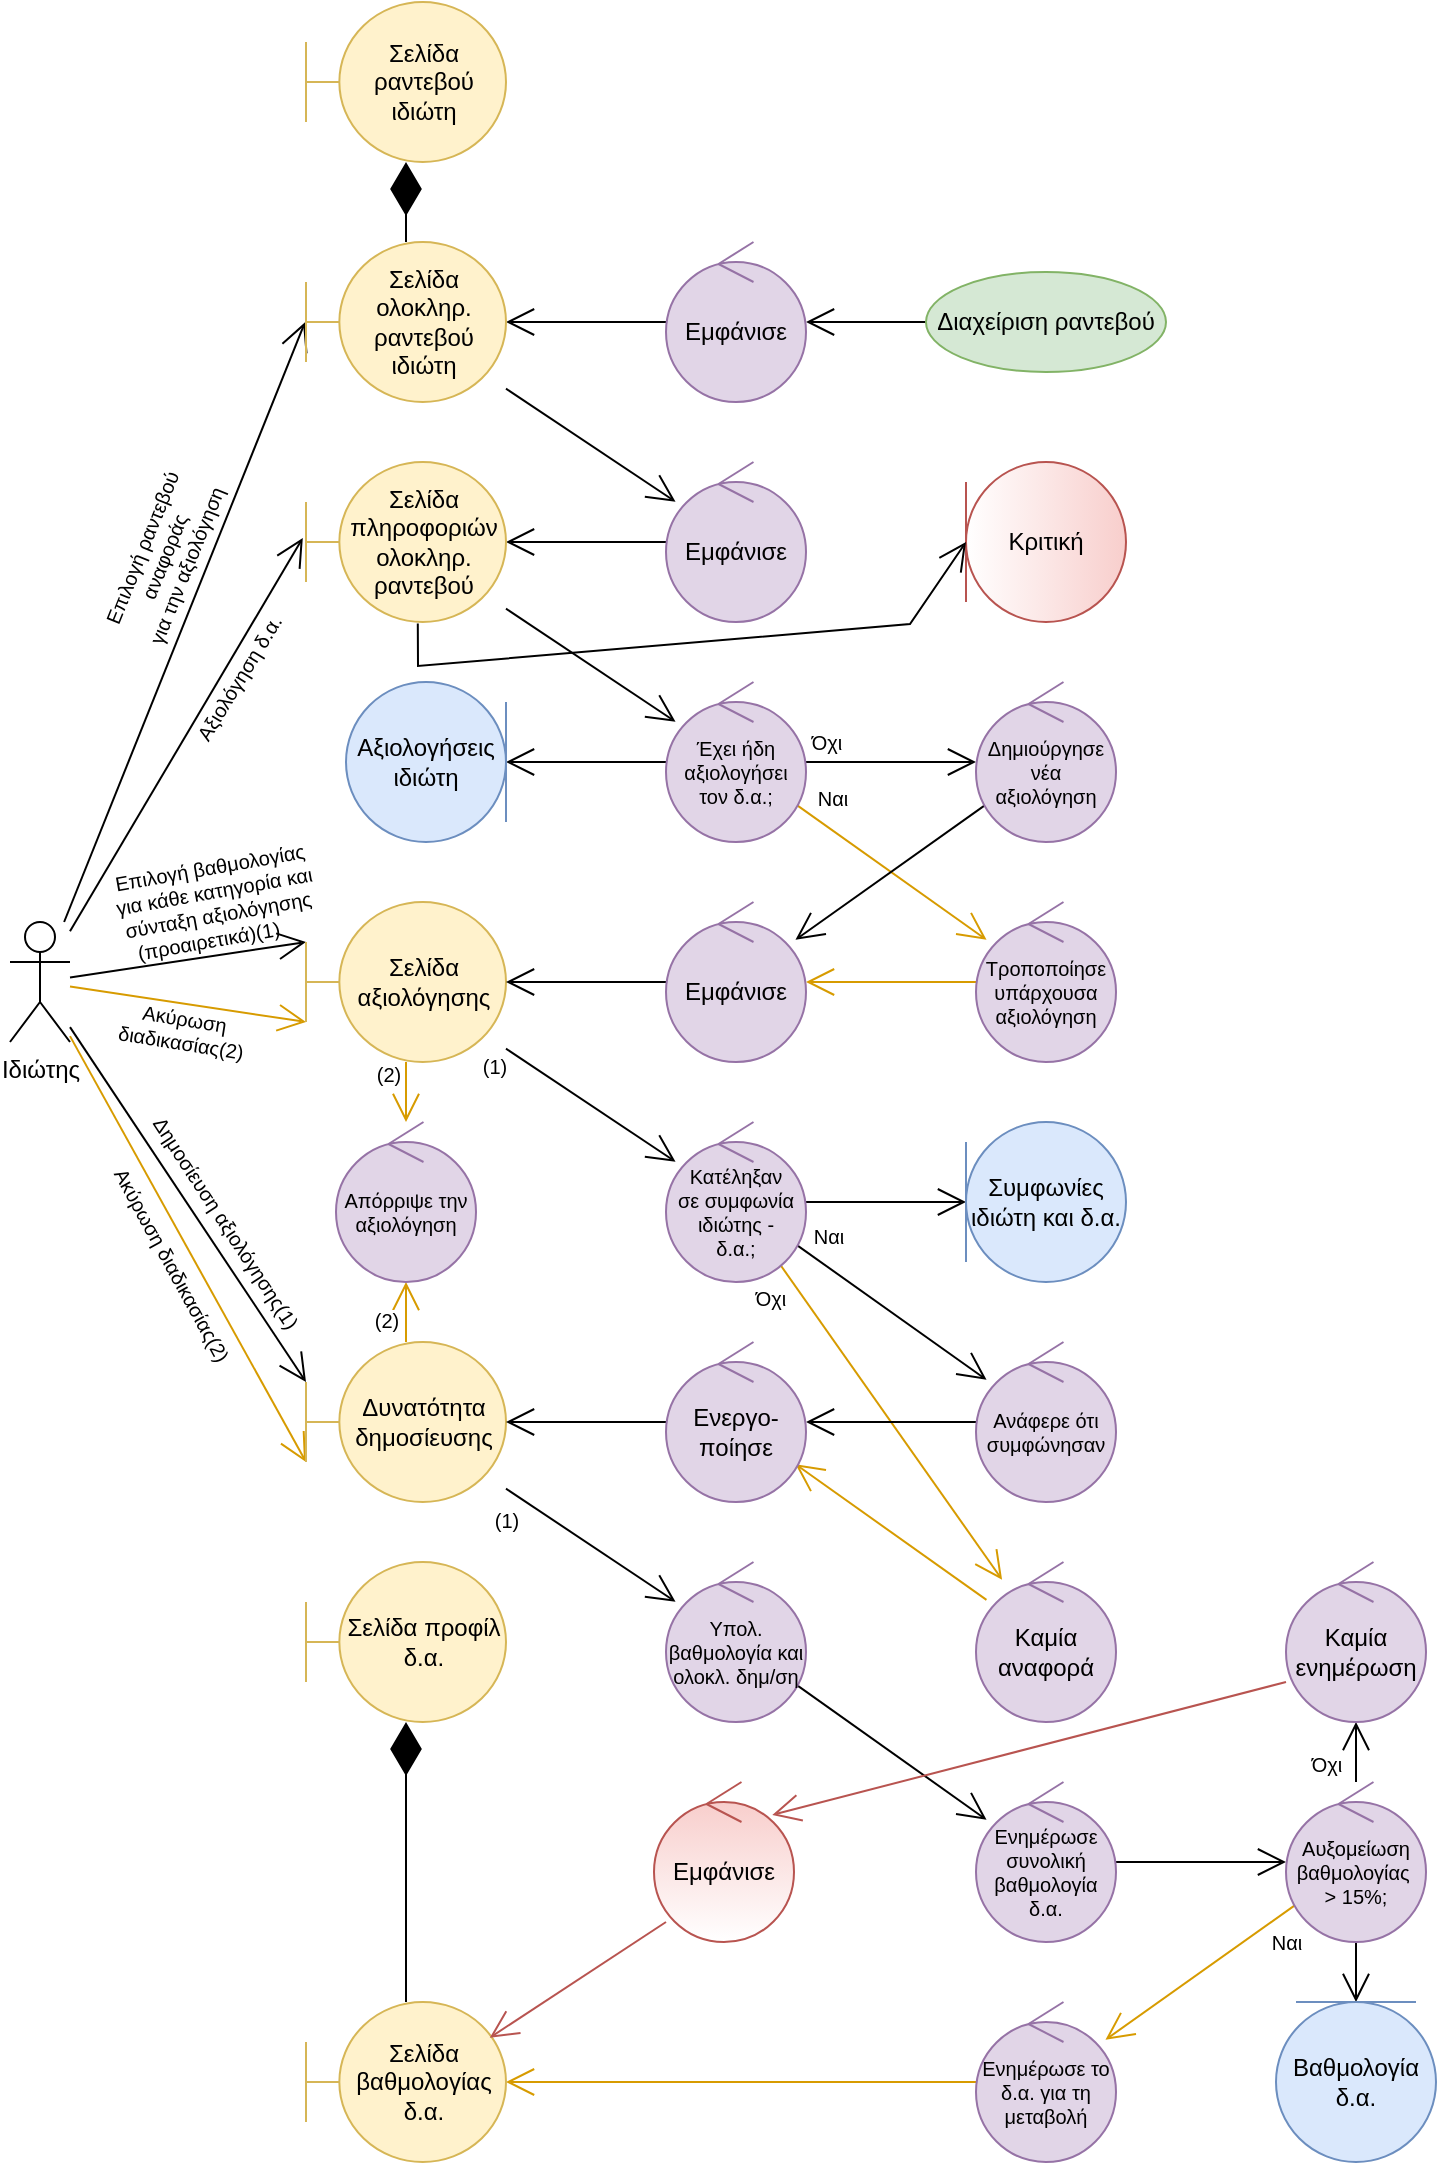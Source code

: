 <mxfile version="16.5.1" type="device"><diagram id="O52vOc6B4Z5NfLbsSVIx" name="Page-1"><mxGraphModel dx="1102" dy="1026" grid="0" gridSize="10" guides="1" tooltips="1" connect="1" arrows="1" fold="1" page="1" pageScale="1" pageWidth="827" pageHeight="1169" math="0" shadow="0"><root><mxCell id="0"/><mxCell id="1" parent="0"/><mxCell id="2-i2_VpcN_wiluelTh-d-10" style="edgeStyle=none;rounded=0;orthogonalLoop=1;jettySize=auto;html=1;entryX=-0.005;entryY=0.502;entryDx=0;entryDy=0;entryPerimeter=0;endArrow=open;endFill=0;endSize=12;" parent="1" source="2-i2_VpcN_wiluelTh-d-1" target="2-i2_VpcN_wiluelTh-d-6" edge="1"><mxGeometry relative="1" as="geometry"/></mxCell><mxCell id="2-i2_VpcN_wiluelTh-d-74" value="Επιλογή ραντεβού &lt;br&gt;αναφοράς &lt;br&gt;για την αξιολόγηση" style="edgeLabel;html=1;align=center;verticalAlign=middle;resizable=0;points=[];fontSize=10;rotation=-68;labelBackgroundColor=none;" parent="2-i2_VpcN_wiluelTh-d-10" vertex="1" connectable="0"><mxGeometry x="0.046" y="-1" relative="1" as="geometry"><mxPoint x="-14" y="-26" as="offset"/></mxGeometry></mxCell><mxCell id="2-i2_VpcN_wiluelTh-d-15" style="edgeStyle=none;rounded=0;orthogonalLoop=1;jettySize=auto;html=1;endArrow=open;endFill=0;endSize=12;entryX=-0.016;entryY=0.475;entryDx=0;entryDy=0;entryPerimeter=0;" parent="1" source="2-i2_VpcN_wiluelTh-d-1" target="2-i2_VpcN_wiluelTh-d-13" edge="1"><mxGeometry relative="1" as="geometry"/></mxCell><mxCell id="2-i2_VpcN_wiluelTh-d-76" value="Αξιολόγηση δ.α." style="edgeLabel;html=1;align=center;verticalAlign=middle;resizable=0;points=[];fontSize=10;rotation=-58.5;labelBackgroundColor=none;" parent="2-i2_VpcN_wiluelTh-d-15" vertex="1" connectable="0"><mxGeometry x="-0.004" y="-1" relative="1" as="geometry"><mxPoint x="25" y="-29" as="offset"/></mxGeometry></mxCell><mxCell id="2-i2_VpcN_wiluelTh-d-30" style="edgeStyle=none;rounded=0;orthogonalLoop=1;jettySize=auto;html=1;entryX=0;entryY=0.25;entryDx=0;entryDy=0;entryPerimeter=0;fontSize=10;endArrow=open;endFill=0;endSize=12;" parent="1" source="2-i2_VpcN_wiluelTh-d-1" target="2-i2_VpcN_wiluelTh-d-23" edge="1"><mxGeometry relative="1" as="geometry"/></mxCell><mxCell id="2-i2_VpcN_wiluelTh-d-77" value="&lt;span&gt;Επιλογή βαθμολογίας&amp;nbsp;&lt;/span&gt;&lt;br&gt;&lt;span&gt;για κάθε κατηγορία και&amp;nbsp;&lt;br&gt;&lt;/span&gt;&lt;span&gt;σύνταξη αξιολόγησης&amp;nbsp;&lt;br&gt;&lt;/span&gt;&lt;span&gt;(προαιρετικά)(1) &amp;nbsp; &amp;nbsp; &amp;nbsp;&lt;/span&gt;" style="edgeLabel;html=1;align=center;verticalAlign=middle;resizable=0;points=[];fontSize=10;rotation=-10;labelBackgroundColor=none;" parent="2-i2_VpcN_wiluelTh-d-30" vertex="1" connectable="0"><mxGeometry x="0.199" relative="1" as="geometry"><mxPoint x="3" y="-27" as="offset"/></mxGeometry></mxCell><mxCell id="2-i2_VpcN_wiluelTh-d-31" style="edgeStyle=none;rounded=0;orthogonalLoop=1;jettySize=auto;html=1;entryX=0;entryY=0.75;entryDx=0;entryDy=0;entryPerimeter=0;fontSize=10;endArrow=open;endFill=0;endSize=12;fillColor=#ffe6cc;strokeColor=#d79b00;" parent="1" source="2-i2_VpcN_wiluelTh-d-1" target="2-i2_VpcN_wiluelTh-d-23" edge="1"><mxGeometry relative="1" as="geometry"/></mxCell><mxCell id="2-i2_VpcN_wiluelTh-d-46" style="edgeStyle=none;rounded=0;orthogonalLoop=1;jettySize=auto;html=1;entryX=0;entryY=0.25;entryDx=0;entryDy=0;entryPerimeter=0;fontSize=12;endArrow=open;endFill=0;endSize=12;" parent="1" source="2-i2_VpcN_wiluelTh-d-1" target="2-i2_VpcN_wiluelTh-d-34" edge="1"><mxGeometry relative="1" as="geometry"/></mxCell><mxCell id="2-i2_VpcN_wiluelTh-d-47" style="edgeStyle=none;rounded=0;orthogonalLoop=1;jettySize=auto;html=1;entryX=0;entryY=0.75;entryDx=0;entryDy=0;entryPerimeter=0;fontSize=12;endArrow=open;endFill=0;endSize=12;fillColor=#ffe6cc;strokeColor=#d79b00;" parent="1" source="2-i2_VpcN_wiluelTh-d-1" target="2-i2_VpcN_wiluelTh-d-34" edge="1"><mxGeometry relative="1" as="geometry"/></mxCell><mxCell id="2-i2_VpcN_wiluelTh-d-1" value="Ιδιώτης" style="shape=umlActor;verticalLabelPosition=bottom;verticalAlign=top;html=1;" parent="1" vertex="1"><mxGeometry x="92" y="500" width="30" height="60" as="geometry"/></mxCell><mxCell id="2-i2_VpcN_wiluelTh-d-5" style="rounded=0;orthogonalLoop=1;jettySize=auto;html=1;endArrow=open;endFill=0;endSize=12;" parent="1" source="2-i2_VpcN_wiluelTh-d-3" target="2-i2_VpcN_wiluelTh-d-4" edge="1"><mxGeometry relative="1" as="geometry"/></mxCell><mxCell id="2-i2_VpcN_wiluelTh-d-3" value="Διαχείριση ραντεβού" style="ellipse;whiteSpace=wrap;html=1;fillColor=#d5e8d4;strokeColor=#82b366;" parent="1" vertex="1"><mxGeometry x="550" y="175" width="120" height="50" as="geometry"/></mxCell><mxCell id="2-i2_VpcN_wiluelTh-d-9" style="edgeStyle=none;rounded=0;orthogonalLoop=1;jettySize=auto;html=1;endArrow=open;endFill=0;endSize=12;" parent="1" source="2-i2_VpcN_wiluelTh-d-4" target="2-i2_VpcN_wiluelTh-d-6" edge="1"><mxGeometry relative="1" as="geometry"/></mxCell><mxCell id="2-i2_VpcN_wiluelTh-d-4" value="Εμφάνισε" style="ellipse;shape=umlControl;whiteSpace=wrap;html=1;sketch=0;shadow=0;fillColor=#e1d5e7;strokeColor=#9673a6;" parent="1" vertex="1"><mxGeometry x="420" y="160" width="70" height="80" as="geometry"/></mxCell><mxCell id="2-i2_VpcN_wiluelTh-d-12" style="edgeStyle=none;rounded=0;orthogonalLoop=1;jettySize=auto;html=1;endArrow=open;endFill=0;endSize=12;" parent="1" source="2-i2_VpcN_wiluelTh-d-6" target="2-i2_VpcN_wiluelTh-d-11" edge="1"><mxGeometry relative="1" as="geometry"/></mxCell><mxCell id="2-i2_VpcN_wiluelTh-d-6" value="Σελίδα ολοκληρ. ραντεβού ιδιώτη" style="shape=umlBoundary;whiteSpace=wrap;html=1;fillColor=#fff2cc;strokeColor=#d6b656;" parent="1" vertex="1"><mxGeometry x="240" y="160" width="100" height="80" as="geometry"/></mxCell><mxCell id="2-i2_VpcN_wiluelTh-d-7" value="Σελίδα ραντεβού ιδιώτη" style="shape=umlBoundary;whiteSpace=wrap;html=1;fillColor=#fff2cc;strokeColor=#d6b656;" parent="1" vertex="1"><mxGeometry x="240" y="40" width="100" height="80" as="geometry"/></mxCell><mxCell id="2-i2_VpcN_wiluelTh-d-8" value="" style="endArrow=diamondThin;endFill=1;endSize=24;html=1;rounded=0;" parent="1" source="2-i2_VpcN_wiluelTh-d-6" target="2-i2_VpcN_wiluelTh-d-7" edge="1"><mxGeometry width="160" relative="1" as="geometry"><mxPoint x="280" y="230" as="sourcePoint"/><mxPoint x="440" y="230" as="targetPoint"/></mxGeometry></mxCell><mxCell id="2-i2_VpcN_wiluelTh-d-14" style="edgeStyle=none;rounded=0;orthogonalLoop=1;jettySize=auto;html=1;endArrow=open;endFill=0;endSize=12;" parent="1" source="2-i2_VpcN_wiluelTh-d-11" target="2-i2_VpcN_wiluelTh-d-13" edge="1"><mxGeometry relative="1" as="geometry"/></mxCell><mxCell id="2-i2_VpcN_wiluelTh-d-11" value="Εμφάνισε" style="ellipse;shape=umlControl;whiteSpace=wrap;html=1;sketch=0;shadow=0;fillColor=#e1d5e7;strokeColor=#9673a6;" parent="1" vertex="1"><mxGeometry x="420" y="270" width="70" height="80" as="geometry"/></mxCell><mxCell id="2-i2_VpcN_wiluelTh-d-18" style="edgeStyle=none;rounded=0;orthogonalLoop=1;jettySize=auto;html=1;fontSize=10;endArrow=open;endFill=0;endSize=12;" parent="1" source="2-i2_VpcN_wiluelTh-d-13" target="2-i2_VpcN_wiluelTh-d-17" edge="1"><mxGeometry relative="1" as="geometry"/></mxCell><mxCell id="2-i2_VpcN_wiluelTh-d-13" value="Σελίδα &lt;br&gt;πληροφοριών ολοκληρ. ραντεβού" style="shape=umlBoundary;whiteSpace=wrap;html=1;fillColor=#fff2cc;strokeColor=#d6b656;" parent="1" vertex="1"><mxGeometry x="240" y="270" width="100" height="80" as="geometry"/></mxCell><mxCell id="2-i2_VpcN_wiluelTh-d-20" style="edgeStyle=none;rounded=0;orthogonalLoop=1;jettySize=auto;html=1;fontSize=10;endArrow=open;endFill=0;endSize=12;" parent="1" source="2-i2_VpcN_wiluelTh-d-17" target="2-i2_VpcN_wiluelTh-d-19" edge="1"><mxGeometry relative="1" as="geometry"/></mxCell><mxCell id="2-i2_VpcN_wiluelTh-d-25" style="edgeStyle=none;rounded=0;orthogonalLoop=1;jettySize=auto;html=1;fontSize=10;endArrow=open;endFill=0;endSize=12;" parent="1" source="2-i2_VpcN_wiluelTh-d-17" target="2-i2_VpcN_wiluelTh-d-21" edge="1"><mxGeometry relative="1" as="geometry"/></mxCell><mxCell id="2-i2_VpcN_wiluelTh-d-90" value="Όχι" style="edgeLabel;html=1;align=center;verticalAlign=middle;resizable=0;points=[];fontSize=10;" parent="2-i2_VpcN_wiluelTh-d-25" vertex="1" connectable="0"><mxGeometry x="-0.331" y="1" relative="1" as="geometry"><mxPoint x="-19" y="-9" as="offset"/></mxGeometry></mxCell><mxCell id="2-i2_VpcN_wiluelTh-d-26" style="edgeStyle=none;rounded=0;orthogonalLoop=1;jettySize=auto;html=1;fontSize=10;endArrow=open;endFill=0;endSize=12;fillColor=#ffe6cc;strokeColor=#d79b00;" parent="1" source="2-i2_VpcN_wiluelTh-d-17" target="2-i2_VpcN_wiluelTh-d-22" edge="1"><mxGeometry relative="1" as="geometry"/></mxCell><mxCell id="2-i2_VpcN_wiluelTh-d-91" value="Ναι" style="edgeLabel;html=1;align=center;verticalAlign=middle;resizable=0;points=[];fontSize=10;" parent="2-i2_VpcN_wiluelTh-d-26" vertex="1" connectable="0"><mxGeometry x="-0.645" y="-1" relative="1" as="geometry"><mxPoint x="1" y="-16" as="offset"/></mxGeometry></mxCell><mxCell id="2-i2_VpcN_wiluelTh-d-17" value="Έχει ήδη αξιολογήσει τον δ.α.;" style="ellipse;shape=umlControl;whiteSpace=wrap;html=1;sketch=0;shadow=0;fillColor=#e1d5e7;strokeColor=#9673a6;fontSize=10;" parent="1" vertex="1"><mxGeometry x="420" y="380" width="70" height="80" as="geometry"/></mxCell><mxCell id="2-i2_VpcN_wiluelTh-d-19" value="Αξιολογήσεις ιδιώτη" style="ellipse;shape=umlEntity;whiteSpace=wrap;html=1;shadow=0;sketch=0;fontSize=12;fillColor=#dae8fc;flipH=0;flipV=1;rotation=0;direction=north;strokeColor=#6c8ebf;" parent="1" vertex="1"><mxGeometry x="260" y="380" width="80" height="80" as="geometry"/></mxCell><mxCell id="2-i2_VpcN_wiluelTh-d-68" style="edgeStyle=none;rounded=0;orthogonalLoop=1;jettySize=auto;html=1;fontSize=10;endArrow=open;endFill=0;endSize=12;" parent="1" source="2-i2_VpcN_wiluelTh-d-21" target="2-i2_VpcN_wiluelTh-d-67" edge="1"><mxGeometry relative="1" as="geometry"/></mxCell><mxCell id="2-i2_VpcN_wiluelTh-d-21" value="Δημιούργησε νέα αξιολόγηση" style="ellipse;shape=umlControl;whiteSpace=wrap;html=1;sketch=0;shadow=0;fillColor=#e1d5e7;strokeColor=#9673a6;fontSize=10;" parent="1" vertex="1"><mxGeometry x="575" y="380" width="70" height="80" as="geometry"/></mxCell><mxCell id="2-i2_VpcN_wiluelTh-d-69" style="edgeStyle=none;rounded=0;orthogonalLoop=1;jettySize=auto;html=1;fontSize=10;endArrow=open;endFill=0;endSize=12;fillColor=#ffe6cc;strokeColor=#d79b00;" parent="1" source="2-i2_VpcN_wiluelTh-d-22" target="2-i2_VpcN_wiluelTh-d-67" edge="1"><mxGeometry relative="1" as="geometry"/></mxCell><mxCell id="2-i2_VpcN_wiluelTh-d-22" value="Τροποποίησε υπάρχουσα αξιολόγηση" style="ellipse;shape=umlControl;whiteSpace=wrap;html=1;sketch=0;shadow=0;fillColor=#e1d5e7;strokeColor=#9673a6;fontSize=10;" parent="1" vertex="1"><mxGeometry x="575" y="490" width="70" height="80" as="geometry"/></mxCell><mxCell id="2-i2_VpcN_wiluelTh-d-33" style="edgeStyle=none;rounded=0;orthogonalLoop=1;jettySize=auto;html=1;fontSize=10;endArrow=open;endFill=0;endSize=12;" parent="1" source="2-i2_VpcN_wiluelTh-d-23" target="2-i2_VpcN_wiluelTh-d-32" edge="1"><mxGeometry relative="1" as="geometry"/></mxCell><mxCell id="2-i2_VpcN_wiluelTh-d-87" value="(1)" style="edgeLabel;html=1;align=center;verticalAlign=middle;resizable=0;points=[];fontSize=10;" parent="2-i2_VpcN_wiluelTh-d-33" vertex="1" connectable="0"><mxGeometry x="-0.629" relative="1" as="geometry"><mxPoint x="-22" y="-2" as="offset"/></mxGeometry></mxCell><mxCell id="2-i2_VpcN_wiluelTh-d-73" style="edgeStyle=none;rounded=0;orthogonalLoop=1;jettySize=auto;html=1;fontSize=10;endArrow=open;endFill=0;endSize=12;fillColor=#ffe6cc;strokeColor=#d79b00;" parent="1" source="2-i2_VpcN_wiluelTh-d-23" target="2-i2_VpcN_wiluelTh-d-71" edge="1"><mxGeometry relative="1" as="geometry"/></mxCell><mxCell id="2-i2_VpcN_wiluelTh-d-86" value="(2)" style="edgeLabel;html=1;align=center;verticalAlign=middle;resizable=0;points=[];fontSize=10;" parent="2-i2_VpcN_wiluelTh-d-73" vertex="1" connectable="0"><mxGeometry x="-0.143" y="1" relative="1" as="geometry"><mxPoint x="-10" y="-7" as="offset"/></mxGeometry></mxCell><mxCell id="2-i2_VpcN_wiluelTh-d-23" value="Σελίδα &lt;br&gt;αξιολόγησης" style="shape=umlBoundary;whiteSpace=wrap;html=1;fillColor=#fff2cc;strokeColor=#d6b656;" parent="1" vertex="1"><mxGeometry x="240" y="490" width="100" height="80" as="geometry"/></mxCell><mxCell id="2-i2_VpcN_wiluelTh-d-38" style="edgeStyle=none;rounded=0;orthogonalLoop=1;jettySize=auto;html=1;fontSize=10;endArrow=open;endFill=0;endSize=12;" parent="1" source="2-i2_VpcN_wiluelTh-d-32" target="2-i2_VpcN_wiluelTh-d-36" edge="1"><mxGeometry relative="1" as="geometry"/></mxCell><mxCell id="2-i2_VpcN_wiluelTh-d-92" value="Ναι" style="edgeLabel;html=1;align=center;verticalAlign=middle;resizable=0;points=[];fontSize=10;" parent="2-i2_VpcN_wiluelTh-d-38" vertex="1" connectable="0"><mxGeometry x="-0.17" y="2" relative="1" as="geometry"><mxPoint x="-25" y="-31" as="offset"/></mxGeometry></mxCell><mxCell id="2-i2_VpcN_wiluelTh-d-39" style="edgeStyle=none;rounded=0;orthogonalLoop=1;jettySize=auto;html=1;fontSize=10;endArrow=open;endFill=0;endSize=12;fillColor=#ffe6cc;strokeColor=#d79b00;" parent="1" source="2-i2_VpcN_wiluelTh-d-32" target="2-i2_VpcN_wiluelTh-d-37" edge="1"><mxGeometry relative="1" as="geometry"/></mxCell><mxCell id="2-i2_VpcN_wiluelTh-d-93" value="Όχι" style="edgeLabel;html=1;align=center;verticalAlign=middle;resizable=0;points=[];fontSize=10;" parent="2-i2_VpcN_wiluelTh-d-39" vertex="1" connectable="0"><mxGeometry x="-0.241" y="-1" relative="1" as="geometry"><mxPoint x="-46" y="-44" as="offset"/></mxGeometry></mxCell><mxCell id="2-i2_VpcN_wiluelTh-d-85" style="edgeStyle=none;rounded=0;orthogonalLoop=1;jettySize=auto;html=1;fontSize=10;endArrow=open;endFill=0;endSize=12;" parent="1" source="2-i2_VpcN_wiluelTh-d-32" target="2-i2_VpcN_wiluelTh-d-84" edge="1"><mxGeometry relative="1" as="geometry"/></mxCell><mxCell id="2-i2_VpcN_wiluelTh-d-32" value="Κατέληξαν &lt;br&gt;σε συμφωνία ιδιώτης - &lt;br&gt;δ.α.;" style="ellipse;shape=umlControl;whiteSpace=wrap;html=1;sketch=0;shadow=0;fillColor=#e1d5e7;strokeColor=#9673a6;fontSize=10;" parent="1" vertex="1"><mxGeometry x="420" y="600" width="70" height="80" as="geometry"/></mxCell><mxCell id="2-i2_VpcN_wiluelTh-d-49" style="edgeStyle=none;rounded=0;orthogonalLoop=1;jettySize=auto;html=1;fontSize=10;endArrow=open;endFill=0;endSize=12;" parent="1" source="2-i2_VpcN_wiluelTh-d-34" target="2-i2_VpcN_wiluelTh-d-48" edge="1"><mxGeometry relative="1" as="geometry"/></mxCell><mxCell id="2-i2_VpcN_wiluelTh-d-89" value="(1)" style="edgeLabel;html=1;align=center;verticalAlign=middle;resizable=0;points=[];fontSize=10;" parent="2-i2_VpcN_wiluelTh-d-49" vertex="1" connectable="0"><mxGeometry x="-0.442" relative="1" as="geometry"><mxPoint x="-24" as="offset"/></mxGeometry></mxCell><mxCell id="2-i2_VpcN_wiluelTh-d-72" style="edgeStyle=none;rounded=0;orthogonalLoop=1;jettySize=auto;html=1;fontSize=10;endArrow=open;endFill=0;endSize=12;fillColor=#ffe6cc;strokeColor=#d79b00;" parent="1" source="2-i2_VpcN_wiluelTh-d-34" target="2-i2_VpcN_wiluelTh-d-71" edge="1"><mxGeometry relative="1" as="geometry"/></mxCell><mxCell id="2-i2_VpcN_wiluelTh-d-88" value="(2)" style="edgeLabel;html=1;align=center;verticalAlign=middle;resizable=0;points=[];fontSize=10;" parent="2-i2_VpcN_wiluelTh-d-72" vertex="1" connectable="0"><mxGeometry x="-0.227" relative="1" as="geometry"><mxPoint x="-10" as="offset"/></mxGeometry></mxCell><mxCell id="2-i2_VpcN_wiluelTh-d-34" value="Δυνατότητα δημοσίευσης" style="shape=umlBoundary;whiteSpace=wrap;html=1;fillColor=#fff2cc;strokeColor=#d6b656;" parent="1" vertex="1"><mxGeometry x="240" y="710" width="100" height="80" as="geometry"/></mxCell><mxCell id="2-i2_VpcN_wiluelTh-d-43" style="edgeStyle=none;rounded=0;orthogonalLoop=1;jettySize=auto;html=1;fontSize=10;endArrow=open;endFill=0;endSize=12;" parent="1" source="2-i2_VpcN_wiluelTh-d-36" target="2-i2_VpcN_wiluelTh-d-42" edge="1"><mxGeometry relative="1" as="geometry"/></mxCell><mxCell id="2-i2_VpcN_wiluelTh-d-36" value="Ανάφερε ότι συμφώνησαν" style="ellipse;shape=umlControl;whiteSpace=wrap;html=1;sketch=0;shadow=0;fillColor=#e1d5e7;strokeColor=#9673a6;fontSize=10;" parent="1" vertex="1"><mxGeometry x="575" y="710" width="70" height="80" as="geometry"/></mxCell><mxCell id="2-i2_VpcN_wiluelTh-d-44" style="edgeStyle=none;rounded=0;orthogonalLoop=1;jettySize=auto;html=1;fontSize=10;endArrow=open;endFill=0;endSize=12;fillColor=#ffe6cc;strokeColor=#d79b00;" parent="1" source="2-i2_VpcN_wiluelTh-d-37" target="2-i2_VpcN_wiluelTh-d-42" edge="1"><mxGeometry relative="1" as="geometry"/></mxCell><mxCell id="2-i2_VpcN_wiluelTh-d-37" value="Καμία αναφορά" style="ellipse;shape=umlControl;whiteSpace=wrap;html=1;sketch=0;shadow=0;fillColor=#e1d5e7;strokeColor=#9673a6;fontSize=12;" parent="1" vertex="1"><mxGeometry x="575" y="820" width="70" height="80" as="geometry"/></mxCell><mxCell id="2-i2_VpcN_wiluelTh-d-45" style="edgeStyle=none;rounded=0;orthogonalLoop=1;jettySize=auto;html=1;fontSize=10;endArrow=open;endFill=0;endSize=12;" parent="1" source="2-i2_VpcN_wiluelTh-d-42" target="2-i2_VpcN_wiluelTh-d-34" edge="1"><mxGeometry relative="1" as="geometry"/></mxCell><mxCell id="2-i2_VpcN_wiluelTh-d-42" value="Ενεργο-ποίησε" style="ellipse;shape=umlControl;whiteSpace=wrap;html=1;sketch=0;shadow=0;fillColor=#e1d5e7;strokeColor=#9673a6;fontSize=12;" parent="1" vertex="1"><mxGeometry x="420" y="710" width="70" height="80" as="geometry"/></mxCell><mxCell id="2-i2_VpcN_wiluelTh-d-51" style="edgeStyle=none;rounded=0;orthogonalLoop=1;jettySize=auto;html=1;fontSize=10;endArrow=open;endFill=0;endSize=12;" parent="1" source="2-i2_VpcN_wiluelTh-d-48" target="2-i2_VpcN_wiluelTh-d-50" edge="1"><mxGeometry relative="1" as="geometry"/></mxCell><mxCell id="2-i2_VpcN_wiluelTh-d-48" value="Υπολ. βαθμολογία και ολοκλ. δημ/ση" style="ellipse;shape=umlControl;whiteSpace=wrap;html=1;sketch=0;shadow=0;fillColor=#e1d5e7;strokeColor=#9673a6;fontSize=10;" parent="1" vertex="1"><mxGeometry x="420" y="820" width="70" height="80" as="geometry"/></mxCell><mxCell id="2-i2_VpcN_wiluelTh-d-54" style="edgeStyle=none;rounded=0;orthogonalLoop=1;jettySize=auto;html=1;fontSize=10;endArrow=open;endFill=0;endSize=12;" parent="1" source="2-i2_VpcN_wiluelTh-d-50" target="2-i2_VpcN_wiluelTh-d-52" edge="1"><mxGeometry relative="1" as="geometry"/></mxCell><mxCell id="2-i2_VpcN_wiluelTh-d-50" value="Ενημέρωσε συνολική βαθμολογία δ.α." style="ellipse;shape=umlControl;whiteSpace=wrap;html=1;sketch=0;shadow=0;fillColor=#e1d5e7;strokeColor=#9673a6;fontSize=10;" parent="1" vertex="1"><mxGeometry x="575" y="930" width="70" height="80" as="geometry"/></mxCell><mxCell id="2-i2_VpcN_wiluelTh-d-57" style="edgeStyle=none;rounded=0;orthogonalLoop=1;jettySize=auto;html=1;fontSize=10;endArrow=open;endFill=0;endSize=12;" parent="1" source="2-i2_VpcN_wiluelTh-d-52" target="2-i2_VpcN_wiluelTh-d-56" edge="1"><mxGeometry relative="1" as="geometry"/></mxCell><mxCell id="2-i2_VpcN_wiluelTh-d-95" value="Όχι" style="edgeLabel;html=1;align=center;verticalAlign=middle;resizable=0;points=[];fontSize=10;" parent="2-i2_VpcN_wiluelTh-d-57" vertex="1" connectable="0"><mxGeometry x="-0.375" y="-1" relative="1" as="geometry"><mxPoint x="-16" as="offset"/></mxGeometry></mxCell><mxCell id="2-i2_VpcN_wiluelTh-d-62" style="edgeStyle=none;rounded=0;orthogonalLoop=1;jettySize=auto;html=1;fontSize=10;endArrow=open;endFill=0;endSize=12;fillColor=#ffe6cc;strokeColor=#d79b00;" parent="1" source="2-i2_VpcN_wiluelTh-d-52" target="2-i2_VpcN_wiluelTh-d-58" edge="1"><mxGeometry relative="1" as="geometry"/></mxCell><mxCell id="2-i2_VpcN_wiluelTh-d-94" value="Ναι" style="edgeLabel;html=1;align=center;verticalAlign=middle;resizable=0;points=[];fontSize=10;" parent="2-i2_VpcN_wiluelTh-d-62" vertex="1" connectable="0"><mxGeometry x="-0.359" relative="1" as="geometry"><mxPoint x="25" y="-3" as="offset"/></mxGeometry></mxCell><mxCell id="2-i2_VpcN_wiluelTh-d-83" style="edgeStyle=none;rounded=0;orthogonalLoop=1;jettySize=auto;html=1;fontSize=10;endArrow=open;endFill=0;endSize=12;" parent="1" source="2-i2_VpcN_wiluelTh-d-52" target="2-i2_VpcN_wiluelTh-d-82" edge="1"><mxGeometry relative="1" as="geometry"/></mxCell><mxCell id="2-i2_VpcN_wiluelTh-d-52" value="Αυξομείωση βαθμολογίας&amp;nbsp;&lt;br&gt;&amp;gt; 15%;" style="ellipse;shape=umlControl;whiteSpace=wrap;html=1;sketch=0;shadow=0;fillColor=#e1d5e7;strokeColor=#9673a6;fontSize=10;" parent="1" vertex="1"><mxGeometry x="730" y="930" width="70" height="80" as="geometry"/></mxCell><mxCell id="2-i2_VpcN_wiluelTh-d-56" value="Καμία ενημέρωση" style="ellipse;shape=umlControl;whiteSpace=wrap;html=1;sketch=0;shadow=0;fillColor=#e1d5e7;strokeColor=#9673a6;fontSize=12;" parent="1" vertex="1"><mxGeometry x="730" y="820" width="70" height="80" as="geometry"/></mxCell><mxCell id="2-i2_VpcN_wiluelTh-d-65" style="edgeStyle=none;rounded=0;orthogonalLoop=1;jettySize=auto;html=1;fontSize=10;endArrow=open;endFill=0;endSize=12;fillColor=#ffe6cc;strokeColor=#d79b00;" parent="1" source="2-i2_VpcN_wiluelTh-d-58" target="2-i2_VpcN_wiluelTh-d-63" edge="1"><mxGeometry relative="1" as="geometry"/></mxCell><mxCell id="2-i2_VpcN_wiluelTh-d-58" value="Ενημέρωσε το δ.α. για τη μεταβολή" style="ellipse;shape=umlControl;whiteSpace=wrap;html=1;sketch=0;shadow=0;fillColor=#e1d5e7;strokeColor=#9673a6;fontSize=10;" parent="1" vertex="1"><mxGeometry x="575" y="1040" width="70" height="80" as="geometry"/></mxCell><mxCell id="2-i2_VpcN_wiluelTh-d-63" value="Σελίδα βαθμολογίας δ.α." style="shape=umlBoundary;whiteSpace=wrap;html=1;fillColor=#fff2cc;strokeColor=#d6b656;" parent="1" vertex="1"><mxGeometry x="240" y="1040" width="100" height="80" as="geometry"/></mxCell><mxCell id="2-i2_VpcN_wiluelTh-d-64" value="Σελίδα προφίλ δ.α." style="shape=umlBoundary;whiteSpace=wrap;html=1;fillColor=#fff2cc;strokeColor=#d6b656;" parent="1" vertex="1"><mxGeometry x="240" y="820" width="100" height="80" as="geometry"/></mxCell><mxCell id="2-i2_VpcN_wiluelTh-d-66" value="" style="endArrow=diamondThin;endFill=1;endSize=24;html=1;rounded=0;" parent="1" source="2-i2_VpcN_wiluelTh-d-63" target="2-i2_VpcN_wiluelTh-d-64" edge="1"><mxGeometry width="160" relative="1" as="geometry"><mxPoint x="300" y="1050" as="sourcePoint"/><mxPoint x="300" y="1010" as="targetPoint"/></mxGeometry></mxCell><mxCell id="2-i2_VpcN_wiluelTh-d-70" style="edgeStyle=none;rounded=0;orthogonalLoop=1;jettySize=auto;html=1;fontSize=10;endArrow=open;endFill=0;endSize=12;" parent="1" source="2-i2_VpcN_wiluelTh-d-67" target="2-i2_VpcN_wiluelTh-d-23" edge="1"><mxGeometry relative="1" as="geometry"/></mxCell><mxCell id="2-i2_VpcN_wiluelTh-d-67" value="Εμφάνισε" style="ellipse;shape=umlControl;whiteSpace=wrap;html=1;sketch=0;shadow=0;fillColor=#e1d5e7;strokeColor=#9673a6;fontSize=12;" parent="1" vertex="1"><mxGeometry x="420" y="490" width="70" height="80" as="geometry"/></mxCell><mxCell id="2-i2_VpcN_wiluelTh-d-71" value="Απόρριψε την αξιολόγηση" style="ellipse;shape=umlControl;whiteSpace=wrap;html=1;sketch=0;shadow=0;fillColor=#e1d5e7;strokeColor=#9673a6;fontSize=10;" parent="1" vertex="1"><mxGeometry x="255" y="600" width="70" height="80" as="geometry"/></mxCell><mxCell id="2-i2_VpcN_wiluelTh-d-79" value="Δημοσίευση αξιολόγησης(1)" style="text;html=1;align=center;verticalAlign=middle;resizable=0;points=[];autosize=1;strokeColor=none;fillColor=none;fontSize=10;rotation=56.9;" parent="1" vertex="1"><mxGeometry x="125" y="640" width="150" height="20" as="geometry"/></mxCell><mxCell id="2-i2_VpcN_wiluelTh-d-80" value="Ακύρωση διαδικασίας(2)" style="text;html=1;align=center;verticalAlign=middle;resizable=0;points=[];autosize=1;strokeColor=none;fillColor=none;fontSize=10;rotation=61.3;" parent="1" vertex="1"><mxGeometry x="108" y="661" width="130" height="20" as="geometry"/></mxCell><mxCell id="2-i2_VpcN_wiluelTh-d-81" value="Ακύρωση &lt;br&gt;διαδικασίας(2)" style="text;html=1;align=center;verticalAlign=middle;resizable=0;points=[];autosize=1;strokeColor=none;fillColor=none;fontSize=10;rotation=9.1;" parent="1" vertex="1"><mxGeometry x="138" y="539" width="80" height="30" as="geometry"/></mxCell><mxCell id="2-i2_VpcN_wiluelTh-d-82" value="Βαθμολογία δ.α." style="ellipse;shape=umlEntity;whiteSpace=wrap;html=1;shadow=0;sketch=0;fontSize=12;fillColor=#dae8fc;flipH=1;flipV=1;rotation=0;direction=east;strokeColor=#6c8ebf;" parent="1" vertex="1"><mxGeometry x="725" y="1040" width="80" height="80" as="geometry"/></mxCell><mxCell id="2-i2_VpcN_wiluelTh-d-84" value="Συμφωνίες ιδιώτη και δ.α." style="ellipse;shape=umlEntity;whiteSpace=wrap;html=1;shadow=0;sketch=0;fontSize=12;fillColor=#dae8fc;flipH=1;flipV=1;rotation=0;direction=north;strokeColor=#6c8ebf;" parent="1" vertex="1"><mxGeometry x="570" y="600" width="80" height="80" as="geometry"/></mxCell><mxCell id="muDd0HD89XdVxFT1U0Uj-1" value="Εμφάνισε" style="ellipse;shape=umlControl;whiteSpace=wrap;html=1;sketch=0;shadow=0;fillColor=#f8cecc;strokeColor=#b85450;fontSize=12;gradientColor=#ffffff;" parent="1" vertex="1"><mxGeometry x="414" y="930" width="70" height="80" as="geometry"/></mxCell><mxCell id="muDd0HD89XdVxFT1U0Uj-3" style="edgeStyle=none;rounded=0;orthogonalLoop=1;jettySize=auto;html=1;fontSize=10;endArrow=open;endFill=0;endSize=12;exitX=0;exitY=0.75;exitDx=0;exitDy=0;exitPerimeter=0;entryX=0.845;entryY=0.206;entryDx=0;entryDy=0;entryPerimeter=0;fillColor=#f8cecc;strokeColor=#b85450;" parent="1" source="2-i2_VpcN_wiluelTh-d-56" target="muDd0HD89XdVxFT1U0Uj-1" edge="1"><mxGeometry relative="1" as="geometry"><mxPoint x="465.23" y="930.003" as="sourcePoint"/><mxPoint x="549.998" y="986.515" as="targetPoint"/></mxGeometry></mxCell><mxCell id="muDd0HD89XdVxFT1U0Uj-5" style="edgeStyle=none;rounded=0;orthogonalLoop=1;jettySize=auto;html=1;fontSize=10;endArrow=open;endFill=0;endSize=12;entryX=0.919;entryY=0.223;entryDx=0;entryDy=0;entryPerimeter=0;fillColor=#f8cecc;strokeColor=#b85450;" parent="1" target="2-i2_VpcN_wiluelTh-d-63" edge="1"><mxGeometry relative="1" as="geometry"><mxPoint x="420" y="1000" as="sourcePoint"/><mxPoint x="444.768" y="859.845" as="targetPoint"/></mxGeometry></mxCell><mxCell id="iKxrPWTuEOZ8bPTLIHFd-1" value="Κριτική" style="ellipse;shape=umlEntity;whiteSpace=wrap;html=1;shadow=0;sketch=0;fontSize=12;fillColor=#f8cecc;flipH=1;flipV=1;rotation=0;direction=north;strokeColor=#b85450;gradientColor=#ffffff;" vertex="1" parent="1"><mxGeometry x="570" y="270" width="80" height="80" as="geometry"/></mxCell><mxCell id="iKxrPWTuEOZ8bPTLIHFd-2" style="edgeStyle=none;rounded=0;orthogonalLoop=1;jettySize=auto;html=1;fontSize=10;endArrow=open;endFill=0;endSize=12;entryX=0.5;entryY=0;entryDx=0;entryDy=0;exitX=0.559;exitY=1.01;exitDx=0;exitDy=0;exitPerimeter=0;" edge="1" parent="1" source="2-i2_VpcN_wiluelTh-d-13" target="iKxrPWTuEOZ8bPTLIHFd-1"><mxGeometry relative="1" as="geometry"><mxPoint x="296" y="362" as="sourcePoint"/><mxPoint x="434.768" y="409.845" as="targetPoint"/><Array as="points"><mxPoint x="296" y="372"/><mxPoint x="542" y="351"/></Array></mxGeometry></mxCell></root></mxGraphModel></diagram></mxfile>